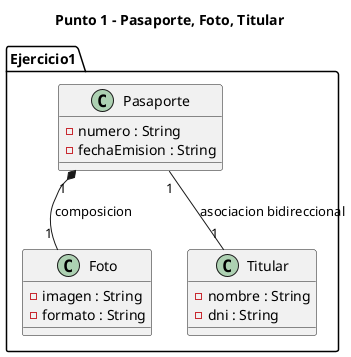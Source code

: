 @startuml TP5_Punto_1
title Punto 1 - Pasaporte, Foto, Titular

package Ejercicio1 {
  class Pasaporte {
    -numero : String
    -fechaEmision : String
  }
  class Foto {
    -imagen : String
    -formato : String
  }
  class Titular {
    -nombre : String
    -dni : String
  }

  Pasaporte "1" *-- "1" Foto : composicion
  Pasaporte "1" -- "1" Titular : asociacion bidireccional
}
@enduml
